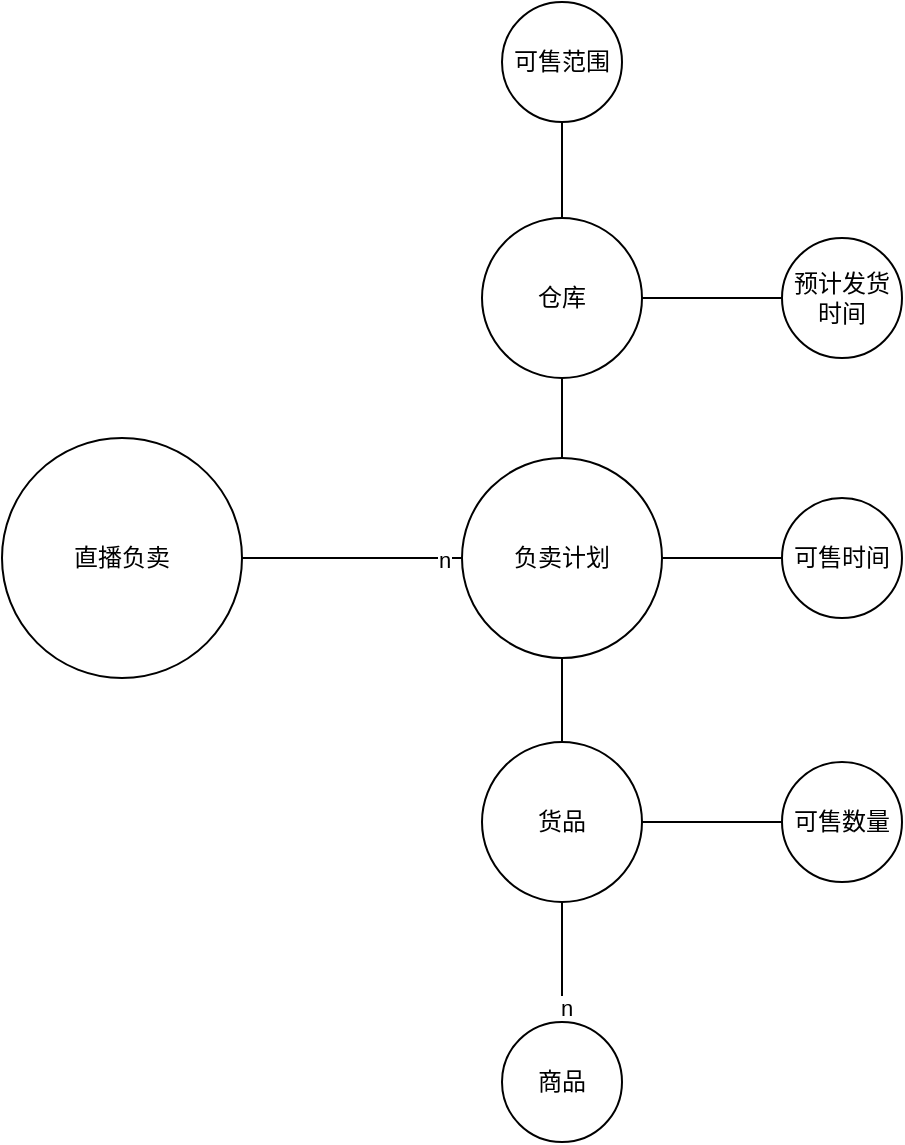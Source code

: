 <mxfile version="16.6.4" type="github">
  <diagram id="oAZSLKbXuAS9L4ZkzxYa" name="Page-1">
    <mxGraphModel dx="1298" dy="753" grid="1" gridSize="10" guides="1" tooltips="1" connect="1" arrows="1" fold="1" page="1" pageScale="1" pageWidth="4681" pageHeight="3300" math="0" shadow="0">
      <root>
        <mxCell id="0" />
        <mxCell id="1" parent="0" />
        <mxCell id="HP0_FKGTzs48gTKR6zXM-9" style="edgeStyle=orthogonalEdgeStyle;rounded=0;orthogonalLoop=1;jettySize=auto;html=1;exitX=0.5;exitY=0;exitDx=0;exitDy=0;entryX=0.5;entryY=1;entryDx=0;entryDy=0;endArrow=none;endFill=0;" parent="1" source="HP0_FKGTzs48gTKR6zXM-1" target="HP0_FKGTzs48gTKR6zXM-3" edge="1">
          <mxGeometry relative="1" as="geometry" />
        </mxCell>
        <mxCell id="HP0_FKGTzs48gTKR6zXM-10" style="edgeStyle=orthogonalEdgeStyle;rounded=0;orthogonalLoop=1;jettySize=auto;html=1;exitX=1;exitY=0.5;exitDx=0;exitDy=0;entryX=0;entryY=0.5;entryDx=0;entryDy=0;endArrow=none;endFill=0;" parent="1" source="HP0_FKGTzs48gTKR6zXM-1" target="HP0_FKGTzs48gTKR6zXM-4" edge="1">
          <mxGeometry relative="1" as="geometry" />
        </mxCell>
        <mxCell id="HP0_FKGTzs48gTKR6zXM-14" style="edgeStyle=orthogonalEdgeStyle;rounded=0;orthogonalLoop=1;jettySize=auto;html=1;exitX=0.5;exitY=1;exitDx=0;exitDy=0;entryX=0.5;entryY=0;entryDx=0;entryDy=0;endArrow=none;endFill=0;" parent="1" source="HP0_FKGTzs48gTKR6zXM-1" target="HP0_FKGTzs48gTKR6zXM-13" edge="1">
          <mxGeometry relative="1" as="geometry" />
        </mxCell>
        <mxCell id="HP0_FKGTzs48gTKR6zXM-1" value="负卖计划" style="ellipse;whiteSpace=wrap;html=1;aspect=fixed;" parent="1" vertex="1">
          <mxGeometry x="600" y="298" width="100" height="100" as="geometry" />
        </mxCell>
        <mxCell id="HP0_FKGTzs48gTKR6zXM-8" style="edgeStyle=orthogonalEdgeStyle;rounded=0;orthogonalLoop=1;jettySize=auto;html=1;exitX=1;exitY=0.5;exitDx=0;exitDy=0;entryX=0;entryY=0.5;entryDx=0;entryDy=0;endArrow=none;endFill=0;" parent="1" source="HP0_FKGTzs48gTKR6zXM-2" target="HP0_FKGTzs48gTKR6zXM-1" edge="1">
          <mxGeometry relative="1" as="geometry" />
        </mxCell>
        <mxCell id="HP0_FKGTzs48gTKR6zXM-17" value="n" style="edgeLabel;html=1;align=center;verticalAlign=middle;resizable=0;points=[];" parent="HP0_FKGTzs48gTKR6zXM-8" vertex="1" connectable="0">
          <mxGeometry x="0.836" y="-1" relative="1" as="geometry">
            <mxPoint as="offset" />
          </mxGeometry>
        </mxCell>
        <mxCell id="HP0_FKGTzs48gTKR6zXM-2" value="直播负卖" style="ellipse;whiteSpace=wrap;html=1;aspect=fixed;" parent="1" vertex="1">
          <mxGeometry x="370" y="288" width="120" height="120" as="geometry" />
        </mxCell>
        <mxCell id="HP0_FKGTzs48gTKR6zXM-11" style="edgeStyle=orthogonalEdgeStyle;rounded=0;orthogonalLoop=1;jettySize=auto;html=1;exitX=1;exitY=0.5;exitDx=0;exitDy=0;entryX=0;entryY=0.5;entryDx=0;entryDy=0;endArrow=none;endFill=0;" parent="1" source="HP0_FKGTzs48gTKR6zXM-3" target="HP0_FKGTzs48gTKR6zXM-6" edge="1">
          <mxGeometry relative="1" as="geometry" />
        </mxCell>
        <mxCell id="HP0_FKGTzs48gTKR6zXM-12" style="edgeStyle=orthogonalEdgeStyle;rounded=0;orthogonalLoop=1;jettySize=auto;html=1;exitX=0.5;exitY=0;exitDx=0;exitDy=0;entryX=0.5;entryY=1;entryDx=0;entryDy=0;endArrow=none;endFill=0;" parent="1" source="HP0_FKGTzs48gTKR6zXM-3" target="HP0_FKGTzs48gTKR6zXM-5" edge="1">
          <mxGeometry relative="1" as="geometry" />
        </mxCell>
        <mxCell id="HP0_FKGTzs48gTKR6zXM-3" value="仓库" style="ellipse;whiteSpace=wrap;html=1;aspect=fixed;" parent="1" vertex="1">
          <mxGeometry x="610" y="178" width="80" height="80" as="geometry" />
        </mxCell>
        <mxCell id="HP0_FKGTzs48gTKR6zXM-4" value="可售时间" style="ellipse;whiteSpace=wrap;html=1;aspect=fixed;" parent="1" vertex="1">
          <mxGeometry x="760" y="318" width="60" height="60" as="geometry" />
        </mxCell>
        <mxCell id="HP0_FKGTzs48gTKR6zXM-5" value="可售范围" style="ellipse;whiteSpace=wrap;html=1;aspect=fixed;" parent="1" vertex="1">
          <mxGeometry x="620" y="70" width="60" height="60" as="geometry" />
        </mxCell>
        <mxCell id="HP0_FKGTzs48gTKR6zXM-6" value="预计发货时间" style="ellipse;whiteSpace=wrap;html=1;aspect=fixed;" parent="1" vertex="1">
          <mxGeometry x="760" y="188" width="60" height="60" as="geometry" />
        </mxCell>
        <mxCell id="HP0_FKGTzs48gTKR6zXM-19" style="edgeStyle=orthogonalEdgeStyle;rounded=0;orthogonalLoop=1;jettySize=auto;html=1;exitX=0.5;exitY=1;exitDx=0;exitDy=0;entryX=0.5;entryY=0;entryDx=0;entryDy=0;endArrow=none;endFill=0;" parent="1" source="HP0_FKGTzs48gTKR6zXM-13" target="HP0_FKGTzs48gTKR6zXM-18" edge="1">
          <mxGeometry relative="1" as="geometry" />
        </mxCell>
        <mxCell id="HP0_FKGTzs48gTKR6zXM-22" value="n" style="edgeLabel;html=1;align=center;verticalAlign=middle;resizable=0;points=[];" parent="HP0_FKGTzs48gTKR6zXM-19" vertex="1" connectable="0">
          <mxGeometry x="0.767" y="2" relative="1" as="geometry">
            <mxPoint as="offset" />
          </mxGeometry>
        </mxCell>
        <mxCell id="HP0_FKGTzs48gTKR6zXM-13" value="货品" style="ellipse;whiteSpace=wrap;html=1;aspect=fixed;" parent="1" vertex="1">
          <mxGeometry x="610" y="440" width="80" height="80" as="geometry" />
        </mxCell>
        <mxCell id="HP0_FKGTzs48gTKR6zXM-16" style="edgeStyle=orthogonalEdgeStyle;rounded=0;orthogonalLoop=1;jettySize=auto;html=1;exitX=0;exitY=0.5;exitDx=0;exitDy=0;entryX=1;entryY=0.5;entryDx=0;entryDy=0;endArrow=none;endFill=0;" parent="1" source="HP0_FKGTzs48gTKR6zXM-15" target="HP0_FKGTzs48gTKR6zXM-13" edge="1">
          <mxGeometry relative="1" as="geometry" />
        </mxCell>
        <mxCell id="HP0_FKGTzs48gTKR6zXM-15" value="可售数量" style="ellipse;whiteSpace=wrap;html=1;aspect=fixed;" parent="1" vertex="1">
          <mxGeometry x="760" y="450" width="60" height="60" as="geometry" />
        </mxCell>
        <mxCell id="HP0_FKGTzs48gTKR6zXM-18" value="商品" style="ellipse;whiteSpace=wrap;html=1;aspect=fixed;" parent="1" vertex="1">
          <mxGeometry x="620" y="580" width="60" height="60" as="geometry" />
        </mxCell>
      </root>
    </mxGraphModel>
  </diagram>
</mxfile>
